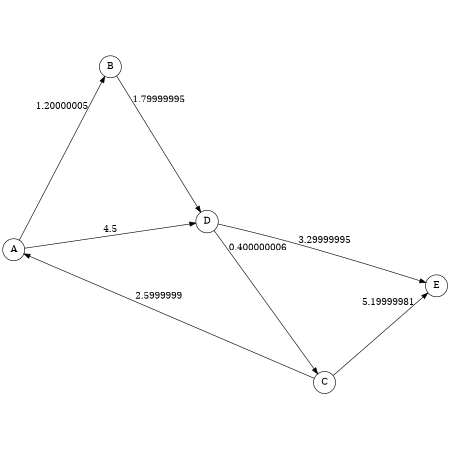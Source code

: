 digraph G {
	graph [rankdir=LR, ratio=fill, size="3,3"];
	node [shape=circle];
	0[label=A];
	1[label=B];
	2[label=C];
	3[label=D];
	4[label=E];
	0->1 [label=1.20000005];
	0->3 [label=4.5];
	2->0 [label=2.5999999];
	3->2 [label=0.400000006];
	2->4 [label=5.19999981];
	1->3 [label=1.79999995];
	3->4 [label=3.29999995];
}
